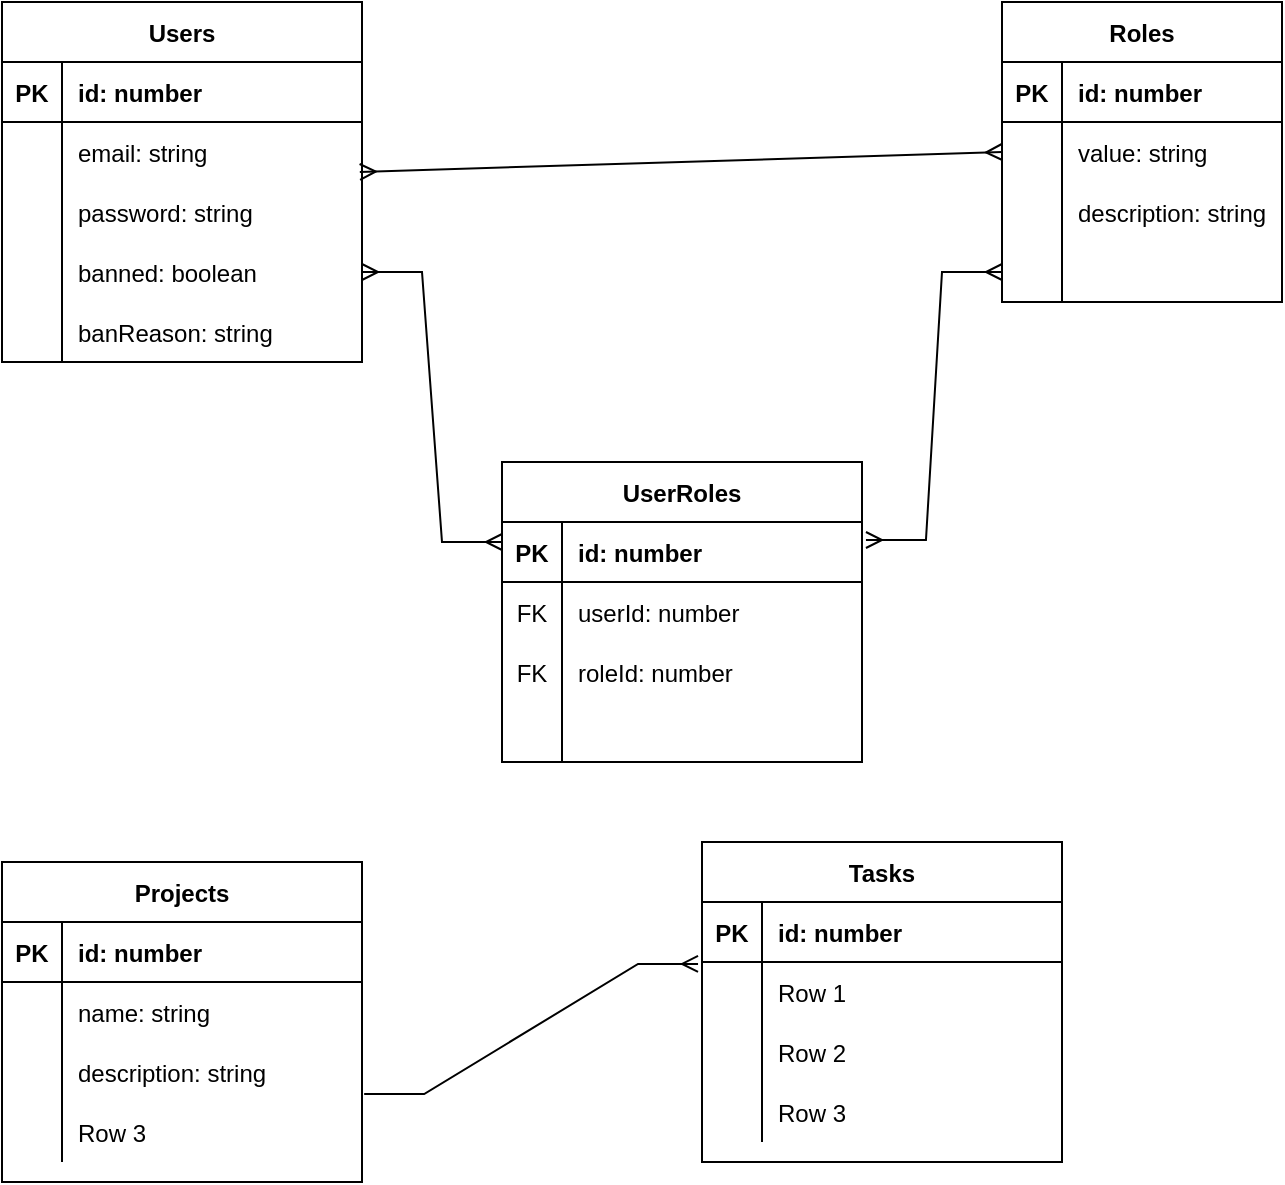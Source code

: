 <mxfile version="15.6.2" type="github">
  <diagram id="ldzSoEjsmlsgtOMEEWhY" name="Page-1">
    <mxGraphModel dx="1422" dy="804" grid="1" gridSize="10" guides="1" tooltips="1" connect="1" arrows="1" fold="1" page="1" pageScale="1" pageWidth="827" pageHeight="1169" math="0" shadow="0">
      <root>
        <mxCell id="0" />
        <mxCell id="1" parent="0" />
        <mxCell id="Z_Ha6goA6_6oVT-tTQrA-1" value="Users" style="shape=table;startSize=30;container=1;collapsible=1;childLayout=tableLayout;fixedRows=1;rowLines=0;fontStyle=1;align=center;resizeLast=1;" vertex="1" parent="1">
          <mxGeometry x="210" y="20" width="180" height="180" as="geometry" />
        </mxCell>
        <mxCell id="Z_Ha6goA6_6oVT-tTQrA-2" value="" style="shape=partialRectangle;collapsible=0;dropTarget=0;pointerEvents=0;fillColor=none;top=0;left=0;bottom=1;right=0;points=[[0,0.5],[1,0.5]];portConstraint=eastwest;fontStyle=0" vertex="1" parent="Z_Ha6goA6_6oVT-tTQrA-1">
          <mxGeometry y="30" width="180" height="30" as="geometry" />
        </mxCell>
        <mxCell id="Z_Ha6goA6_6oVT-tTQrA-3" value="PK" style="shape=partialRectangle;connectable=0;fillColor=none;top=0;left=0;bottom=0;right=0;fontStyle=1;overflow=hidden;" vertex="1" parent="Z_Ha6goA6_6oVT-tTQrA-2">
          <mxGeometry width="30" height="30" as="geometry">
            <mxRectangle width="30" height="30" as="alternateBounds" />
          </mxGeometry>
        </mxCell>
        <mxCell id="Z_Ha6goA6_6oVT-tTQrA-4" value="id: number" style="shape=partialRectangle;connectable=0;fillColor=none;top=0;left=0;bottom=0;right=0;align=left;spacingLeft=6;fontStyle=1;overflow=hidden;" vertex="1" parent="Z_Ha6goA6_6oVT-tTQrA-2">
          <mxGeometry x="30" width="150" height="30" as="geometry">
            <mxRectangle width="150" height="30" as="alternateBounds" />
          </mxGeometry>
        </mxCell>
        <mxCell id="Z_Ha6goA6_6oVT-tTQrA-5" value="" style="shape=partialRectangle;collapsible=0;dropTarget=0;pointerEvents=0;fillColor=none;top=0;left=0;bottom=0;right=0;points=[[0,0.5],[1,0.5]];portConstraint=eastwest;fontStyle=0" vertex="1" parent="Z_Ha6goA6_6oVT-tTQrA-1">
          <mxGeometry y="60" width="180" height="30" as="geometry" />
        </mxCell>
        <mxCell id="Z_Ha6goA6_6oVT-tTQrA-6" value="" style="shape=partialRectangle;connectable=0;fillColor=none;top=0;left=0;bottom=0;right=0;editable=1;overflow=hidden;fontStyle=0" vertex="1" parent="Z_Ha6goA6_6oVT-tTQrA-5">
          <mxGeometry width="30" height="30" as="geometry">
            <mxRectangle width="30" height="30" as="alternateBounds" />
          </mxGeometry>
        </mxCell>
        <mxCell id="Z_Ha6goA6_6oVT-tTQrA-7" value="email: string" style="shape=partialRectangle;connectable=0;fillColor=none;top=0;left=0;bottom=0;right=0;align=left;spacingLeft=6;overflow=hidden;fontStyle=0" vertex="1" parent="Z_Ha6goA6_6oVT-tTQrA-5">
          <mxGeometry x="30" width="150" height="30" as="geometry">
            <mxRectangle width="150" height="30" as="alternateBounds" />
          </mxGeometry>
        </mxCell>
        <mxCell id="Z_Ha6goA6_6oVT-tTQrA-8" value="" style="shape=partialRectangle;collapsible=0;dropTarget=0;pointerEvents=0;fillColor=none;top=0;left=0;bottom=0;right=0;points=[[0,0.5],[1,0.5]];portConstraint=eastwest;fontStyle=0" vertex="1" parent="Z_Ha6goA6_6oVT-tTQrA-1">
          <mxGeometry y="90" width="180" height="30" as="geometry" />
        </mxCell>
        <mxCell id="Z_Ha6goA6_6oVT-tTQrA-9" value="" style="shape=partialRectangle;connectable=0;fillColor=none;top=0;left=0;bottom=0;right=0;editable=1;overflow=hidden;fontStyle=0" vertex="1" parent="Z_Ha6goA6_6oVT-tTQrA-8">
          <mxGeometry width="30" height="30" as="geometry">
            <mxRectangle width="30" height="30" as="alternateBounds" />
          </mxGeometry>
        </mxCell>
        <mxCell id="Z_Ha6goA6_6oVT-tTQrA-10" value="password: string" style="shape=partialRectangle;connectable=0;fillColor=none;top=0;left=0;bottom=0;right=0;align=left;spacingLeft=6;overflow=hidden;fontStyle=0" vertex="1" parent="Z_Ha6goA6_6oVT-tTQrA-8">
          <mxGeometry x="30" width="150" height="30" as="geometry">
            <mxRectangle width="150" height="30" as="alternateBounds" />
          </mxGeometry>
        </mxCell>
        <mxCell id="Z_Ha6goA6_6oVT-tTQrA-11" value="" style="shape=partialRectangle;collapsible=0;dropTarget=0;pointerEvents=0;fillColor=none;top=0;left=0;bottom=0;right=0;points=[[0,0.5],[1,0.5]];portConstraint=eastwest;fontStyle=0" vertex="1" parent="Z_Ha6goA6_6oVT-tTQrA-1">
          <mxGeometry y="120" width="180" height="30" as="geometry" />
        </mxCell>
        <mxCell id="Z_Ha6goA6_6oVT-tTQrA-12" value="" style="shape=partialRectangle;connectable=0;fillColor=none;top=0;left=0;bottom=0;right=0;editable=1;overflow=hidden;fontStyle=0" vertex="1" parent="Z_Ha6goA6_6oVT-tTQrA-11">
          <mxGeometry width="30" height="30" as="geometry">
            <mxRectangle width="30" height="30" as="alternateBounds" />
          </mxGeometry>
        </mxCell>
        <mxCell id="Z_Ha6goA6_6oVT-tTQrA-13" value="banned: boolean" style="shape=partialRectangle;connectable=0;fillColor=none;top=0;left=0;bottom=0;right=0;align=left;spacingLeft=6;overflow=hidden;fontStyle=0" vertex="1" parent="Z_Ha6goA6_6oVT-tTQrA-11">
          <mxGeometry x="30" width="150" height="30" as="geometry">
            <mxRectangle width="150" height="30" as="alternateBounds" />
          </mxGeometry>
        </mxCell>
        <mxCell id="Z_Ha6goA6_6oVT-tTQrA-14" value="" style="shape=partialRectangle;collapsible=0;dropTarget=0;pointerEvents=0;fillColor=none;top=0;left=0;bottom=0;right=0;points=[[0,0.5],[1,0.5]];portConstraint=eastwest;fontStyle=0" vertex="1" parent="Z_Ha6goA6_6oVT-tTQrA-1">
          <mxGeometry y="150" width="180" height="30" as="geometry" />
        </mxCell>
        <mxCell id="Z_Ha6goA6_6oVT-tTQrA-15" value="" style="shape=partialRectangle;connectable=0;fillColor=none;top=0;left=0;bottom=0;right=0;editable=1;overflow=hidden;fontStyle=0" vertex="1" parent="Z_Ha6goA6_6oVT-tTQrA-14">
          <mxGeometry width="30" height="30" as="geometry">
            <mxRectangle width="30" height="30" as="alternateBounds" />
          </mxGeometry>
        </mxCell>
        <mxCell id="Z_Ha6goA6_6oVT-tTQrA-16" value="banReason: string" style="shape=partialRectangle;connectable=0;fillColor=none;top=0;left=0;bottom=0;right=0;align=left;spacingLeft=6;overflow=hidden;fontStyle=0" vertex="1" parent="Z_Ha6goA6_6oVT-tTQrA-14">
          <mxGeometry x="30" width="150" height="30" as="geometry">
            <mxRectangle width="150" height="30" as="alternateBounds" />
          </mxGeometry>
        </mxCell>
        <mxCell id="Z_Ha6goA6_6oVT-tTQrA-17" value="Roles" style="shape=table;startSize=30;container=1;collapsible=1;childLayout=tableLayout;fixedRows=1;rowLines=0;fontStyle=1;align=center;resizeLast=1;" vertex="1" parent="1">
          <mxGeometry x="710" y="20" width="140" height="150" as="geometry" />
        </mxCell>
        <mxCell id="Z_Ha6goA6_6oVT-tTQrA-18" value="" style="shape=partialRectangle;collapsible=0;dropTarget=0;pointerEvents=0;fillColor=none;top=0;left=0;bottom=1;right=0;points=[[0,0.5],[1,0.5]];portConstraint=eastwest;fontStyle=0" vertex="1" parent="Z_Ha6goA6_6oVT-tTQrA-17">
          <mxGeometry y="30" width="140" height="30" as="geometry" />
        </mxCell>
        <mxCell id="Z_Ha6goA6_6oVT-tTQrA-19" value="PK" style="shape=partialRectangle;connectable=0;fillColor=none;top=0;left=0;bottom=0;right=0;fontStyle=1;overflow=hidden;" vertex="1" parent="Z_Ha6goA6_6oVT-tTQrA-18">
          <mxGeometry width="30" height="30" as="geometry">
            <mxRectangle width="30" height="30" as="alternateBounds" />
          </mxGeometry>
        </mxCell>
        <mxCell id="Z_Ha6goA6_6oVT-tTQrA-20" value="id: number" style="shape=partialRectangle;connectable=0;fillColor=none;top=0;left=0;bottom=0;right=0;align=left;spacingLeft=6;fontStyle=1;overflow=hidden;" vertex="1" parent="Z_Ha6goA6_6oVT-tTQrA-18">
          <mxGeometry x="30" width="110" height="30" as="geometry">
            <mxRectangle width="110" height="30" as="alternateBounds" />
          </mxGeometry>
        </mxCell>
        <mxCell id="Z_Ha6goA6_6oVT-tTQrA-21" value="" style="shape=partialRectangle;collapsible=0;dropTarget=0;pointerEvents=0;fillColor=none;top=0;left=0;bottom=0;right=0;points=[[0,0.5],[1,0.5]];portConstraint=eastwest;fontStyle=0" vertex="1" parent="Z_Ha6goA6_6oVT-tTQrA-17">
          <mxGeometry y="60" width="140" height="30" as="geometry" />
        </mxCell>
        <mxCell id="Z_Ha6goA6_6oVT-tTQrA-22" value="" style="shape=partialRectangle;connectable=0;fillColor=none;top=0;left=0;bottom=0;right=0;editable=1;overflow=hidden;fontStyle=0" vertex="1" parent="Z_Ha6goA6_6oVT-tTQrA-21">
          <mxGeometry width="30" height="30" as="geometry">
            <mxRectangle width="30" height="30" as="alternateBounds" />
          </mxGeometry>
        </mxCell>
        <mxCell id="Z_Ha6goA6_6oVT-tTQrA-23" value="value: string" style="shape=partialRectangle;connectable=0;fillColor=none;top=0;left=0;bottom=0;right=0;align=left;spacingLeft=6;overflow=hidden;fontStyle=0" vertex="1" parent="Z_Ha6goA6_6oVT-tTQrA-21">
          <mxGeometry x="30" width="110" height="30" as="geometry">
            <mxRectangle width="110" height="30" as="alternateBounds" />
          </mxGeometry>
        </mxCell>
        <mxCell id="Z_Ha6goA6_6oVT-tTQrA-24" value="" style="shape=partialRectangle;collapsible=0;dropTarget=0;pointerEvents=0;fillColor=none;top=0;left=0;bottom=0;right=0;points=[[0,0.5],[1,0.5]];portConstraint=eastwest;fontStyle=0" vertex="1" parent="Z_Ha6goA6_6oVT-tTQrA-17">
          <mxGeometry y="90" width="140" height="30" as="geometry" />
        </mxCell>
        <mxCell id="Z_Ha6goA6_6oVT-tTQrA-25" value="" style="shape=partialRectangle;connectable=0;fillColor=none;top=0;left=0;bottom=0;right=0;editable=1;overflow=hidden;fontStyle=0" vertex="1" parent="Z_Ha6goA6_6oVT-tTQrA-24">
          <mxGeometry width="30" height="30" as="geometry">
            <mxRectangle width="30" height="30" as="alternateBounds" />
          </mxGeometry>
        </mxCell>
        <mxCell id="Z_Ha6goA6_6oVT-tTQrA-26" value="description: string" style="shape=partialRectangle;connectable=0;fillColor=none;top=0;left=0;bottom=0;right=0;align=left;spacingLeft=6;overflow=hidden;fontStyle=0" vertex="1" parent="Z_Ha6goA6_6oVT-tTQrA-24">
          <mxGeometry x="30" width="110" height="30" as="geometry">
            <mxRectangle width="110" height="30" as="alternateBounds" />
          </mxGeometry>
        </mxCell>
        <mxCell id="Z_Ha6goA6_6oVT-tTQrA-27" value="" style="shape=partialRectangle;collapsible=0;dropTarget=0;pointerEvents=0;fillColor=none;top=0;left=0;bottom=0;right=0;points=[[0,0.5],[1,0.5]];portConstraint=eastwest;fontStyle=0" vertex="1" parent="Z_Ha6goA6_6oVT-tTQrA-17">
          <mxGeometry y="120" width="140" height="30" as="geometry" />
        </mxCell>
        <mxCell id="Z_Ha6goA6_6oVT-tTQrA-28" value="" style="shape=partialRectangle;connectable=0;fillColor=none;top=0;left=0;bottom=0;right=0;editable=1;overflow=hidden;fontStyle=0" vertex="1" parent="Z_Ha6goA6_6oVT-tTQrA-27">
          <mxGeometry width="30" height="30" as="geometry">
            <mxRectangle width="30" height="30" as="alternateBounds" />
          </mxGeometry>
        </mxCell>
        <mxCell id="Z_Ha6goA6_6oVT-tTQrA-29" value="" style="shape=partialRectangle;connectable=0;fillColor=none;top=0;left=0;bottom=0;right=0;align=left;spacingLeft=6;overflow=hidden;fontStyle=0" vertex="1" parent="Z_Ha6goA6_6oVT-tTQrA-27">
          <mxGeometry x="30" width="110" height="30" as="geometry">
            <mxRectangle width="110" height="30" as="alternateBounds" />
          </mxGeometry>
        </mxCell>
        <mxCell id="Z_Ha6goA6_6oVT-tTQrA-30" value="UserRoles" style="shape=table;startSize=30;container=1;collapsible=1;childLayout=tableLayout;fixedRows=1;rowLines=0;fontStyle=1;align=center;resizeLast=1;" vertex="1" parent="1">
          <mxGeometry x="460" y="250" width="180" height="150" as="geometry" />
        </mxCell>
        <mxCell id="Z_Ha6goA6_6oVT-tTQrA-31" value="" style="shape=partialRectangle;collapsible=0;dropTarget=0;pointerEvents=0;fillColor=none;top=0;left=0;bottom=1;right=0;points=[[0,0.5],[1,0.5]];portConstraint=eastwest;fontStyle=0" vertex="1" parent="Z_Ha6goA6_6oVT-tTQrA-30">
          <mxGeometry y="30" width="180" height="30" as="geometry" />
        </mxCell>
        <mxCell id="Z_Ha6goA6_6oVT-tTQrA-32" value="PK" style="shape=partialRectangle;connectable=0;fillColor=none;top=0;left=0;bottom=0;right=0;fontStyle=1;overflow=hidden;" vertex="1" parent="Z_Ha6goA6_6oVT-tTQrA-31">
          <mxGeometry width="30" height="30" as="geometry">
            <mxRectangle width="30" height="30" as="alternateBounds" />
          </mxGeometry>
        </mxCell>
        <mxCell id="Z_Ha6goA6_6oVT-tTQrA-33" value="id: number" style="shape=partialRectangle;connectable=0;fillColor=none;top=0;left=0;bottom=0;right=0;align=left;spacingLeft=6;fontStyle=1;overflow=hidden;" vertex="1" parent="Z_Ha6goA6_6oVT-tTQrA-31">
          <mxGeometry x="30" width="150" height="30" as="geometry">
            <mxRectangle width="150" height="30" as="alternateBounds" />
          </mxGeometry>
        </mxCell>
        <mxCell id="Z_Ha6goA6_6oVT-tTQrA-34" value="" style="shape=partialRectangle;collapsible=0;dropTarget=0;pointerEvents=0;fillColor=none;top=0;left=0;bottom=0;right=0;points=[[0,0.5],[1,0.5]];portConstraint=eastwest;fontStyle=0" vertex="1" parent="Z_Ha6goA6_6oVT-tTQrA-30">
          <mxGeometry y="60" width="180" height="30" as="geometry" />
        </mxCell>
        <mxCell id="Z_Ha6goA6_6oVT-tTQrA-35" value="FK" style="shape=partialRectangle;connectable=0;fillColor=none;top=0;left=0;bottom=0;right=0;editable=1;overflow=hidden;fontStyle=0" vertex="1" parent="Z_Ha6goA6_6oVT-tTQrA-34">
          <mxGeometry width="30" height="30" as="geometry">
            <mxRectangle width="30" height="30" as="alternateBounds" />
          </mxGeometry>
        </mxCell>
        <mxCell id="Z_Ha6goA6_6oVT-tTQrA-36" value="userId: number" style="shape=partialRectangle;connectable=0;fillColor=none;top=0;left=0;bottom=0;right=0;align=left;spacingLeft=6;overflow=hidden;fontStyle=0" vertex="1" parent="Z_Ha6goA6_6oVT-tTQrA-34">
          <mxGeometry x="30" width="150" height="30" as="geometry">
            <mxRectangle width="150" height="30" as="alternateBounds" />
          </mxGeometry>
        </mxCell>
        <mxCell id="Z_Ha6goA6_6oVT-tTQrA-37" value="" style="shape=partialRectangle;collapsible=0;dropTarget=0;pointerEvents=0;fillColor=none;top=0;left=0;bottom=0;right=0;points=[[0,0.5],[1,0.5]];portConstraint=eastwest;fontStyle=0" vertex="1" parent="Z_Ha6goA6_6oVT-tTQrA-30">
          <mxGeometry y="90" width="180" height="30" as="geometry" />
        </mxCell>
        <mxCell id="Z_Ha6goA6_6oVT-tTQrA-38" value="FK" style="shape=partialRectangle;connectable=0;fillColor=none;top=0;left=0;bottom=0;right=0;editable=1;overflow=hidden;fontStyle=0" vertex="1" parent="Z_Ha6goA6_6oVT-tTQrA-37">
          <mxGeometry width="30" height="30" as="geometry">
            <mxRectangle width="30" height="30" as="alternateBounds" />
          </mxGeometry>
        </mxCell>
        <mxCell id="Z_Ha6goA6_6oVT-tTQrA-39" value="roleId: number" style="shape=partialRectangle;connectable=0;fillColor=none;top=0;left=0;bottom=0;right=0;align=left;spacingLeft=6;overflow=hidden;fontStyle=0" vertex="1" parent="Z_Ha6goA6_6oVT-tTQrA-37">
          <mxGeometry x="30" width="150" height="30" as="geometry">
            <mxRectangle width="150" height="30" as="alternateBounds" />
          </mxGeometry>
        </mxCell>
        <mxCell id="Z_Ha6goA6_6oVT-tTQrA-40" value="" style="shape=partialRectangle;collapsible=0;dropTarget=0;pointerEvents=0;fillColor=none;top=0;left=0;bottom=0;right=0;points=[[0,0.5],[1,0.5]];portConstraint=eastwest;fontStyle=0" vertex="1" parent="Z_Ha6goA6_6oVT-tTQrA-30">
          <mxGeometry y="120" width="180" height="30" as="geometry" />
        </mxCell>
        <mxCell id="Z_Ha6goA6_6oVT-tTQrA-41" value="" style="shape=partialRectangle;connectable=0;fillColor=none;top=0;left=0;bottom=0;right=0;editable=1;overflow=hidden;fontStyle=0" vertex="1" parent="Z_Ha6goA6_6oVT-tTQrA-40">
          <mxGeometry width="30" height="30" as="geometry">
            <mxRectangle width="30" height="30" as="alternateBounds" />
          </mxGeometry>
        </mxCell>
        <mxCell id="Z_Ha6goA6_6oVT-tTQrA-42" value="" style="shape=partialRectangle;connectable=0;fillColor=none;top=0;left=0;bottom=0;right=0;align=left;spacingLeft=6;overflow=hidden;fontStyle=0" vertex="1" parent="Z_Ha6goA6_6oVT-tTQrA-40">
          <mxGeometry x="30" width="150" height="30" as="geometry">
            <mxRectangle width="150" height="30" as="alternateBounds" />
          </mxGeometry>
        </mxCell>
        <mxCell id="Z_Ha6goA6_6oVT-tTQrA-43" value="" style="edgeStyle=entityRelationEdgeStyle;fontSize=12;html=1;endArrow=ERmany;startArrow=ERmany;rounded=0;entryX=0;entryY=0.5;entryDx=0;entryDy=0;exitX=1.011;exitY=0.3;exitDx=0;exitDy=0;exitPerimeter=0;" edge="1" parent="1" source="Z_Ha6goA6_6oVT-tTQrA-31" target="Z_Ha6goA6_6oVT-tTQrA-27">
          <mxGeometry width="100" height="100" relative="1" as="geometry">
            <mxPoint x="360" y="390" as="sourcePoint" />
            <mxPoint x="460" y="290" as="targetPoint" />
          </mxGeometry>
        </mxCell>
        <mxCell id="Z_Ha6goA6_6oVT-tTQrA-44" value="" style="fontSize=12;html=1;endArrow=ERmany;startArrow=ERmany;rounded=0;exitX=0.994;exitY=-0.167;exitDx=0;exitDy=0;verticalAlign=top;exitPerimeter=0;entryX=0;entryY=0.5;entryDx=0;entryDy=0;" edge="1" parent="1" source="Z_Ha6goA6_6oVT-tTQrA-8" target="Z_Ha6goA6_6oVT-tTQrA-21">
          <mxGeometry width="100" height="100" relative="1" as="geometry">
            <mxPoint x="310" y="300" as="sourcePoint" />
            <mxPoint x="460" y="162" as="targetPoint" />
          </mxGeometry>
        </mxCell>
        <mxCell id="Z_Ha6goA6_6oVT-tTQrA-45" value="" style="edgeStyle=entityRelationEdgeStyle;fontSize=12;html=1;endArrow=ERmany;startArrow=ERmany;rounded=0;verticalAlign=top;exitX=1;exitY=0.5;exitDx=0;exitDy=0;" edge="1" parent="1" source="Z_Ha6goA6_6oVT-tTQrA-11">
          <mxGeometry width="100" height="100" relative="1" as="geometry">
            <mxPoint x="360" y="390" as="sourcePoint" />
            <mxPoint x="460" y="290" as="targetPoint" />
          </mxGeometry>
        </mxCell>
        <mxCell id="Z_Ha6goA6_6oVT-tTQrA-46" value="Projects" style="shape=table;startSize=30;container=1;collapsible=1;childLayout=tableLayout;fixedRows=1;rowLines=0;fontStyle=1;align=center;resizeLast=1;" vertex="1" parent="1">
          <mxGeometry x="210" y="450" width="180" height="160" as="geometry" />
        </mxCell>
        <mxCell id="Z_Ha6goA6_6oVT-tTQrA-47" value="" style="shape=partialRectangle;collapsible=0;dropTarget=0;pointerEvents=0;fillColor=none;top=0;left=0;bottom=1;right=0;points=[[0,0.5],[1,0.5]];portConstraint=eastwest;fontStyle=0" vertex="1" parent="Z_Ha6goA6_6oVT-tTQrA-46">
          <mxGeometry y="30" width="180" height="30" as="geometry" />
        </mxCell>
        <mxCell id="Z_Ha6goA6_6oVT-tTQrA-48" value="PK" style="shape=partialRectangle;connectable=0;fillColor=none;top=0;left=0;bottom=0;right=0;fontStyle=1;overflow=hidden;" vertex="1" parent="Z_Ha6goA6_6oVT-tTQrA-47">
          <mxGeometry width="30" height="30" as="geometry">
            <mxRectangle width="30" height="30" as="alternateBounds" />
          </mxGeometry>
        </mxCell>
        <mxCell id="Z_Ha6goA6_6oVT-tTQrA-49" value="id: number" style="shape=partialRectangle;connectable=0;fillColor=none;top=0;left=0;bottom=0;right=0;align=left;spacingLeft=6;fontStyle=1;overflow=hidden;" vertex="1" parent="Z_Ha6goA6_6oVT-tTQrA-47">
          <mxGeometry x="30" width="150" height="30" as="geometry">
            <mxRectangle width="150" height="30" as="alternateBounds" />
          </mxGeometry>
        </mxCell>
        <mxCell id="Z_Ha6goA6_6oVT-tTQrA-50" value="" style="shape=partialRectangle;collapsible=0;dropTarget=0;pointerEvents=0;fillColor=none;top=0;left=0;bottom=0;right=0;points=[[0,0.5],[1,0.5]];portConstraint=eastwest;fontStyle=0" vertex="1" parent="Z_Ha6goA6_6oVT-tTQrA-46">
          <mxGeometry y="60" width="180" height="30" as="geometry" />
        </mxCell>
        <mxCell id="Z_Ha6goA6_6oVT-tTQrA-51" value="" style="shape=partialRectangle;connectable=0;fillColor=none;top=0;left=0;bottom=0;right=0;editable=1;overflow=hidden;fontStyle=0" vertex="1" parent="Z_Ha6goA6_6oVT-tTQrA-50">
          <mxGeometry width="30" height="30" as="geometry">
            <mxRectangle width="30" height="30" as="alternateBounds" />
          </mxGeometry>
        </mxCell>
        <mxCell id="Z_Ha6goA6_6oVT-tTQrA-52" value="name: string" style="shape=partialRectangle;connectable=0;fillColor=none;top=0;left=0;bottom=0;right=0;align=left;spacingLeft=6;overflow=hidden;fontStyle=0" vertex="1" parent="Z_Ha6goA6_6oVT-tTQrA-50">
          <mxGeometry x="30" width="150" height="30" as="geometry">
            <mxRectangle width="150" height="30" as="alternateBounds" />
          </mxGeometry>
        </mxCell>
        <mxCell id="Z_Ha6goA6_6oVT-tTQrA-53" value="" style="shape=partialRectangle;collapsible=0;dropTarget=0;pointerEvents=0;fillColor=none;top=0;left=0;bottom=0;right=0;points=[[0,0.5],[1,0.5]];portConstraint=eastwest;fontStyle=0" vertex="1" parent="Z_Ha6goA6_6oVT-tTQrA-46">
          <mxGeometry y="90" width="180" height="30" as="geometry" />
        </mxCell>
        <mxCell id="Z_Ha6goA6_6oVT-tTQrA-54" value="" style="shape=partialRectangle;connectable=0;fillColor=none;top=0;left=0;bottom=0;right=0;editable=1;overflow=hidden;fontStyle=0" vertex="1" parent="Z_Ha6goA6_6oVT-tTQrA-53">
          <mxGeometry width="30" height="30" as="geometry">
            <mxRectangle width="30" height="30" as="alternateBounds" />
          </mxGeometry>
        </mxCell>
        <mxCell id="Z_Ha6goA6_6oVT-tTQrA-55" value="description: string" style="shape=partialRectangle;connectable=0;fillColor=none;top=0;left=0;bottom=0;right=0;align=left;spacingLeft=6;overflow=hidden;fontStyle=0" vertex="1" parent="Z_Ha6goA6_6oVT-tTQrA-53">
          <mxGeometry x="30" width="150" height="30" as="geometry">
            <mxRectangle width="150" height="30" as="alternateBounds" />
          </mxGeometry>
        </mxCell>
        <mxCell id="Z_Ha6goA6_6oVT-tTQrA-56" value="" style="shape=partialRectangle;collapsible=0;dropTarget=0;pointerEvents=0;fillColor=none;top=0;left=0;bottom=0;right=0;points=[[0,0.5],[1,0.5]];portConstraint=eastwest;fontStyle=0" vertex="1" parent="Z_Ha6goA6_6oVT-tTQrA-46">
          <mxGeometry y="120" width="180" height="30" as="geometry" />
        </mxCell>
        <mxCell id="Z_Ha6goA6_6oVT-tTQrA-57" value="" style="shape=partialRectangle;connectable=0;fillColor=none;top=0;left=0;bottom=0;right=0;editable=1;overflow=hidden;fontStyle=0" vertex="1" parent="Z_Ha6goA6_6oVT-tTQrA-56">
          <mxGeometry width="30" height="30" as="geometry">
            <mxRectangle width="30" height="30" as="alternateBounds" />
          </mxGeometry>
        </mxCell>
        <mxCell id="Z_Ha6goA6_6oVT-tTQrA-58" value="Row 3" style="shape=partialRectangle;connectable=0;fillColor=none;top=0;left=0;bottom=0;right=0;align=left;spacingLeft=6;overflow=hidden;fontStyle=0" vertex="1" parent="Z_Ha6goA6_6oVT-tTQrA-56">
          <mxGeometry x="30" width="150" height="30" as="geometry">
            <mxRectangle width="150" height="30" as="alternateBounds" />
          </mxGeometry>
        </mxCell>
        <mxCell id="Z_Ha6goA6_6oVT-tTQrA-59" value="Tasks" style="shape=table;startSize=30;container=1;collapsible=1;childLayout=tableLayout;fixedRows=1;rowLines=0;fontStyle=1;align=center;resizeLast=1;" vertex="1" parent="1">
          <mxGeometry x="560" y="440" width="180" height="160" as="geometry" />
        </mxCell>
        <mxCell id="Z_Ha6goA6_6oVT-tTQrA-60" value="" style="shape=partialRectangle;collapsible=0;dropTarget=0;pointerEvents=0;fillColor=none;top=0;left=0;bottom=1;right=0;points=[[0,0.5],[1,0.5]];portConstraint=eastwest;fontStyle=0" vertex="1" parent="Z_Ha6goA6_6oVT-tTQrA-59">
          <mxGeometry y="30" width="180" height="30" as="geometry" />
        </mxCell>
        <mxCell id="Z_Ha6goA6_6oVT-tTQrA-61" value="PK" style="shape=partialRectangle;connectable=0;fillColor=none;top=0;left=0;bottom=0;right=0;fontStyle=1;overflow=hidden;" vertex="1" parent="Z_Ha6goA6_6oVT-tTQrA-60">
          <mxGeometry width="30" height="30" as="geometry">
            <mxRectangle width="30" height="30" as="alternateBounds" />
          </mxGeometry>
        </mxCell>
        <mxCell id="Z_Ha6goA6_6oVT-tTQrA-62" value="id: number" style="shape=partialRectangle;connectable=0;fillColor=none;top=0;left=0;bottom=0;right=0;align=left;spacingLeft=6;fontStyle=1;overflow=hidden;" vertex="1" parent="Z_Ha6goA6_6oVT-tTQrA-60">
          <mxGeometry x="30" width="150" height="30" as="geometry">
            <mxRectangle width="150" height="30" as="alternateBounds" />
          </mxGeometry>
        </mxCell>
        <mxCell id="Z_Ha6goA6_6oVT-tTQrA-63" value="" style="shape=partialRectangle;collapsible=0;dropTarget=0;pointerEvents=0;fillColor=none;top=0;left=0;bottom=0;right=0;points=[[0,0.5],[1,0.5]];portConstraint=eastwest;fontStyle=0" vertex="1" parent="Z_Ha6goA6_6oVT-tTQrA-59">
          <mxGeometry y="60" width="180" height="30" as="geometry" />
        </mxCell>
        <mxCell id="Z_Ha6goA6_6oVT-tTQrA-64" value="" style="shape=partialRectangle;connectable=0;fillColor=none;top=0;left=0;bottom=0;right=0;editable=1;overflow=hidden;fontStyle=0" vertex="1" parent="Z_Ha6goA6_6oVT-tTQrA-63">
          <mxGeometry width="30" height="30" as="geometry">
            <mxRectangle width="30" height="30" as="alternateBounds" />
          </mxGeometry>
        </mxCell>
        <mxCell id="Z_Ha6goA6_6oVT-tTQrA-65" value="Row 1" style="shape=partialRectangle;connectable=0;fillColor=none;top=0;left=0;bottom=0;right=0;align=left;spacingLeft=6;overflow=hidden;fontStyle=0" vertex="1" parent="Z_Ha6goA6_6oVT-tTQrA-63">
          <mxGeometry x="30" width="150" height="30" as="geometry">
            <mxRectangle width="150" height="30" as="alternateBounds" />
          </mxGeometry>
        </mxCell>
        <mxCell id="Z_Ha6goA6_6oVT-tTQrA-66" value="" style="shape=partialRectangle;collapsible=0;dropTarget=0;pointerEvents=0;fillColor=none;top=0;left=0;bottom=0;right=0;points=[[0,0.5],[1,0.5]];portConstraint=eastwest;fontStyle=0" vertex="1" parent="Z_Ha6goA6_6oVT-tTQrA-59">
          <mxGeometry y="90" width="180" height="30" as="geometry" />
        </mxCell>
        <mxCell id="Z_Ha6goA6_6oVT-tTQrA-67" value="" style="shape=partialRectangle;connectable=0;fillColor=none;top=0;left=0;bottom=0;right=0;editable=1;overflow=hidden;fontStyle=0" vertex="1" parent="Z_Ha6goA6_6oVT-tTQrA-66">
          <mxGeometry width="30" height="30" as="geometry">
            <mxRectangle width="30" height="30" as="alternateBounds" />
          </mxGeometry>
        </mxCell>
        <mxCell id="Z_Ha6goA6_6oVT-tTQrA-68" value="Row 2" style="shape=partialRectangle;connectable=0;fillColor=none;top=0;left=0;bottom=0;right=0;align=left;spacingLeft=6;overflow=hidden;fontStyle=0" vertex="1" parent="Z_Ha6goA6_6oVT-tTQrA-66">
          <mxGeometry x="30" width="150" height="30" as="geometry">
            <mxRectangle width="150" height="30" as="alternateBounds" />
          </mxGeometry>
        </mxCell>
        <mxCell id="Z_Ha6goA6_6oVT-tTQrA-69" value="" style="shape=partialRectangle;collapsible=0;dropTarget=0;pointerEvents=0;fillColor=none;top=0;left=0;bottom=0;right=0;points=[[0,0.5],[1,0.5]];portConstraint=eastwest;fontStyle=0" vertex="1" parent="Z_Ha6goA6_6oVT-tTQrA-59">
          <mxGeometry y="120" width="180" height="30" as="geometry" />
        </mxCell>
        <mxCell id="Z_Ha6goA6_6oVT-tTQrA-70" value="" style="shape=partialRectangle;connectable=0;fillColor=none;top=0;left=0;bottom=0;right=0;editable=1;overflow=hidden;fontStyle=0" vertex="1" parent="Z_Ha6goA6_6oVT-tTQrA-69">
          <mxGeometry width="30" height="30" as="geometry">
            <mxRectangle width="30" height="30" as="alternateBounds" />
          </mxGeometry>
        </mxCell>
        <mxCell id="Z_Ha6goA6_6oVT-tTQrA-71" value="Row 3" style="shape=partialRectangle;connectable=0;fillColor=none;top=0;left=0;bottom=0;right=0;align=left;spacingLeft=6;overflow=hidden;fontStyle=0" vertex="1" parent="Z_Ha6goA6_6oVT-tTQrA-69">
          <mxGeometry x="30" width="150" height="30" as="geometry">
            <mxRectangle width="150" height="30" as="alternateBounds" />
          </mxGeometry>
        </mxCell>
        <mxCell id="Z_Ha6goA6_6oVT-tTQrA-72" value="" style="edgeStyle=entityRelationEdgeStyle;fontSize=12;html=1;endArrow=ERmany;rounded=0;verticalAlign=top;entryX=-0.011;entryY=0.033;entryDx=0;entryDy=0;entryPerimeter=0;exitX=1.006;exitY=-0.133;exitDx=0;exitDy=0;exitPerimeter=0;" edge="1" parent="1" source="Z_Ha6goA6_6oVT-tTQrA-56" target="Z_Ha6goA6_6oVT-tTQrA-63">
          <mxGeometry width="100" height="100" relative="1" as="geometry">
            <mxPoint x="360" y="590" as="sourcePoint" />
            <mxPoint x="460" y="490" as="targetPoint" />
          </mxGeometry>
        </mxCell>
      </root>
    </mxGraphModel>
  </diagram>
</mxfile>
